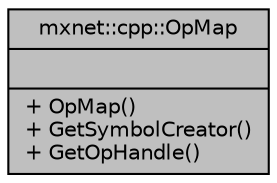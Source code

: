 digraph "mxnet::cpp::OpMap"
{
 // LATEX_PDF_SIZE
  edge [fontname="Helvetica",fontsize="10",labelfontname="Helvetica",labelfontsize="10"];
  node [fontname="Helvetica",fontsize="10",shape=record];
  Node1 [label="{mxnet::cpp::OpMap\n||+ OpMap()\l+ GetSymbolCreator()\l+ GetOpHandle()\l}",height=0.2,width=0.4,color="black", fillcolor="grey75", style="filled", fontcolor="black",tooltip="OpMap instance holds a map of all the symbol creators so we can get symbol creators by name...."];
}
